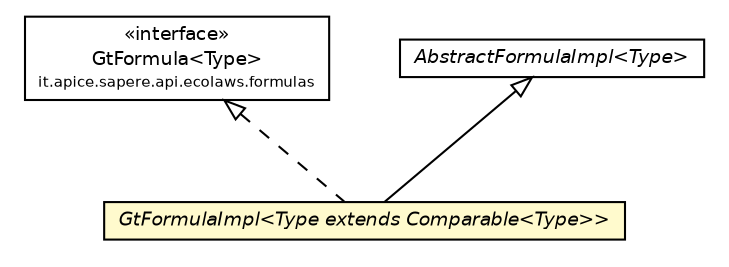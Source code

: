 #!/usr/local/bin/dot
#
# Class diagram 
# Generated by UmlGraph version 4.4 (http://www.spinellis.gr/sw/umlgraph)
#

digraph G {
	edge [fontname="Helvetica",fontsize=10,labelfontname="Helvetica",labelfontsize=10];
	node [fontname="Helvetica",fontsize=10,shape=plaintext];
	// it.apice.sapere.api.ecolaws.formulas.GtFormula<Type>
	c46931 [label=<<table border="0" cellborder="1" cellspacing="0" cellpadding="2" port="p" href="../GtFormula.html">
		<tr><td><table border="0" cellspacing="0" cellpadding="1">
			<tr><td> &laquo;interface&raquo; </td></tr>
			<tr><td> GtFormula&lt;Type&gt; </td></tr>
			<tr><td><font point-size="7.0"> it.apice.sapere.api.ecolaws.formulas </font></td></tr>
		</table></td></tr>
		</table>>, fontname="Helvetica", fontcolor="black", fontsize=9.0];
	// it.apice.sapere.api.ecolaws.formulas.impl.GtFormulaImpl<Type extends java.lang.Comparable<Type>>
	c47028 [label=<<table border="0" cellborder="1" cellspacing="0" cellpadding="2" port="p" bgcolor="lemonChiffon" href="./GtFormulaImpl.html">
		<tr><td><table border="0" cellspacing="0" cellpadding="1">
			<tr><td><font face="Helvetica-Oblique"> GtFormulaImpl&lt;Type extends Comparable&lt;Type&gt;&gt; </font></td></tr>
		</table></td></tr>
		</table>>, fontname="Helvetica", fontcolor="black", fontsize=9.0];
	//it.apice.sapere.api.ecolaws.formulas.impl.GtFormulaImpl<Type extends java.lang.Comparable<Type>> extends it.apice.sapere.api.ecolaws.formulas.impl.AbstractFormulaImpl<Type>
	c47139:p -> c47028:p [dir=back,arrowtail=empty];
	//it.apice.sapere.api.ecolaws.formulas.impl.GtFormulaImpl<Type extends java.lang.Comparable<Type>> implements it.apice.sapere.api.ecolaws.formulas.GtFormula<Type>
	c46931:p -> c47028:p [dir=back,arrowtail=empty,style=dashed];
	// it.apice.sapere.api.ecolaws.formulas.impl.AbstractFormulaImpl<Type>
	c47139 [label=<<table border="0" cellborder="1" cellspacing="0" cellpadding="2" port="p" href="http://java.sun.com/j2se/1.4.2/docs/api/it/apice/sapere/api/ecolaws/formulas/impl/AbstractFormulaImpl.html">
		<tr><td><table border="0" cellspacing="0" cellpadding="1">
			<tr><td><font face="Helvetica-Oblique"> AbstractFormulaImpl&lt;Type&gt; </font></td></tr>
		</table></td></tr>
		</table>>, fontname="Helvetica", fontcolor="black", fontsize=9.0];
}

